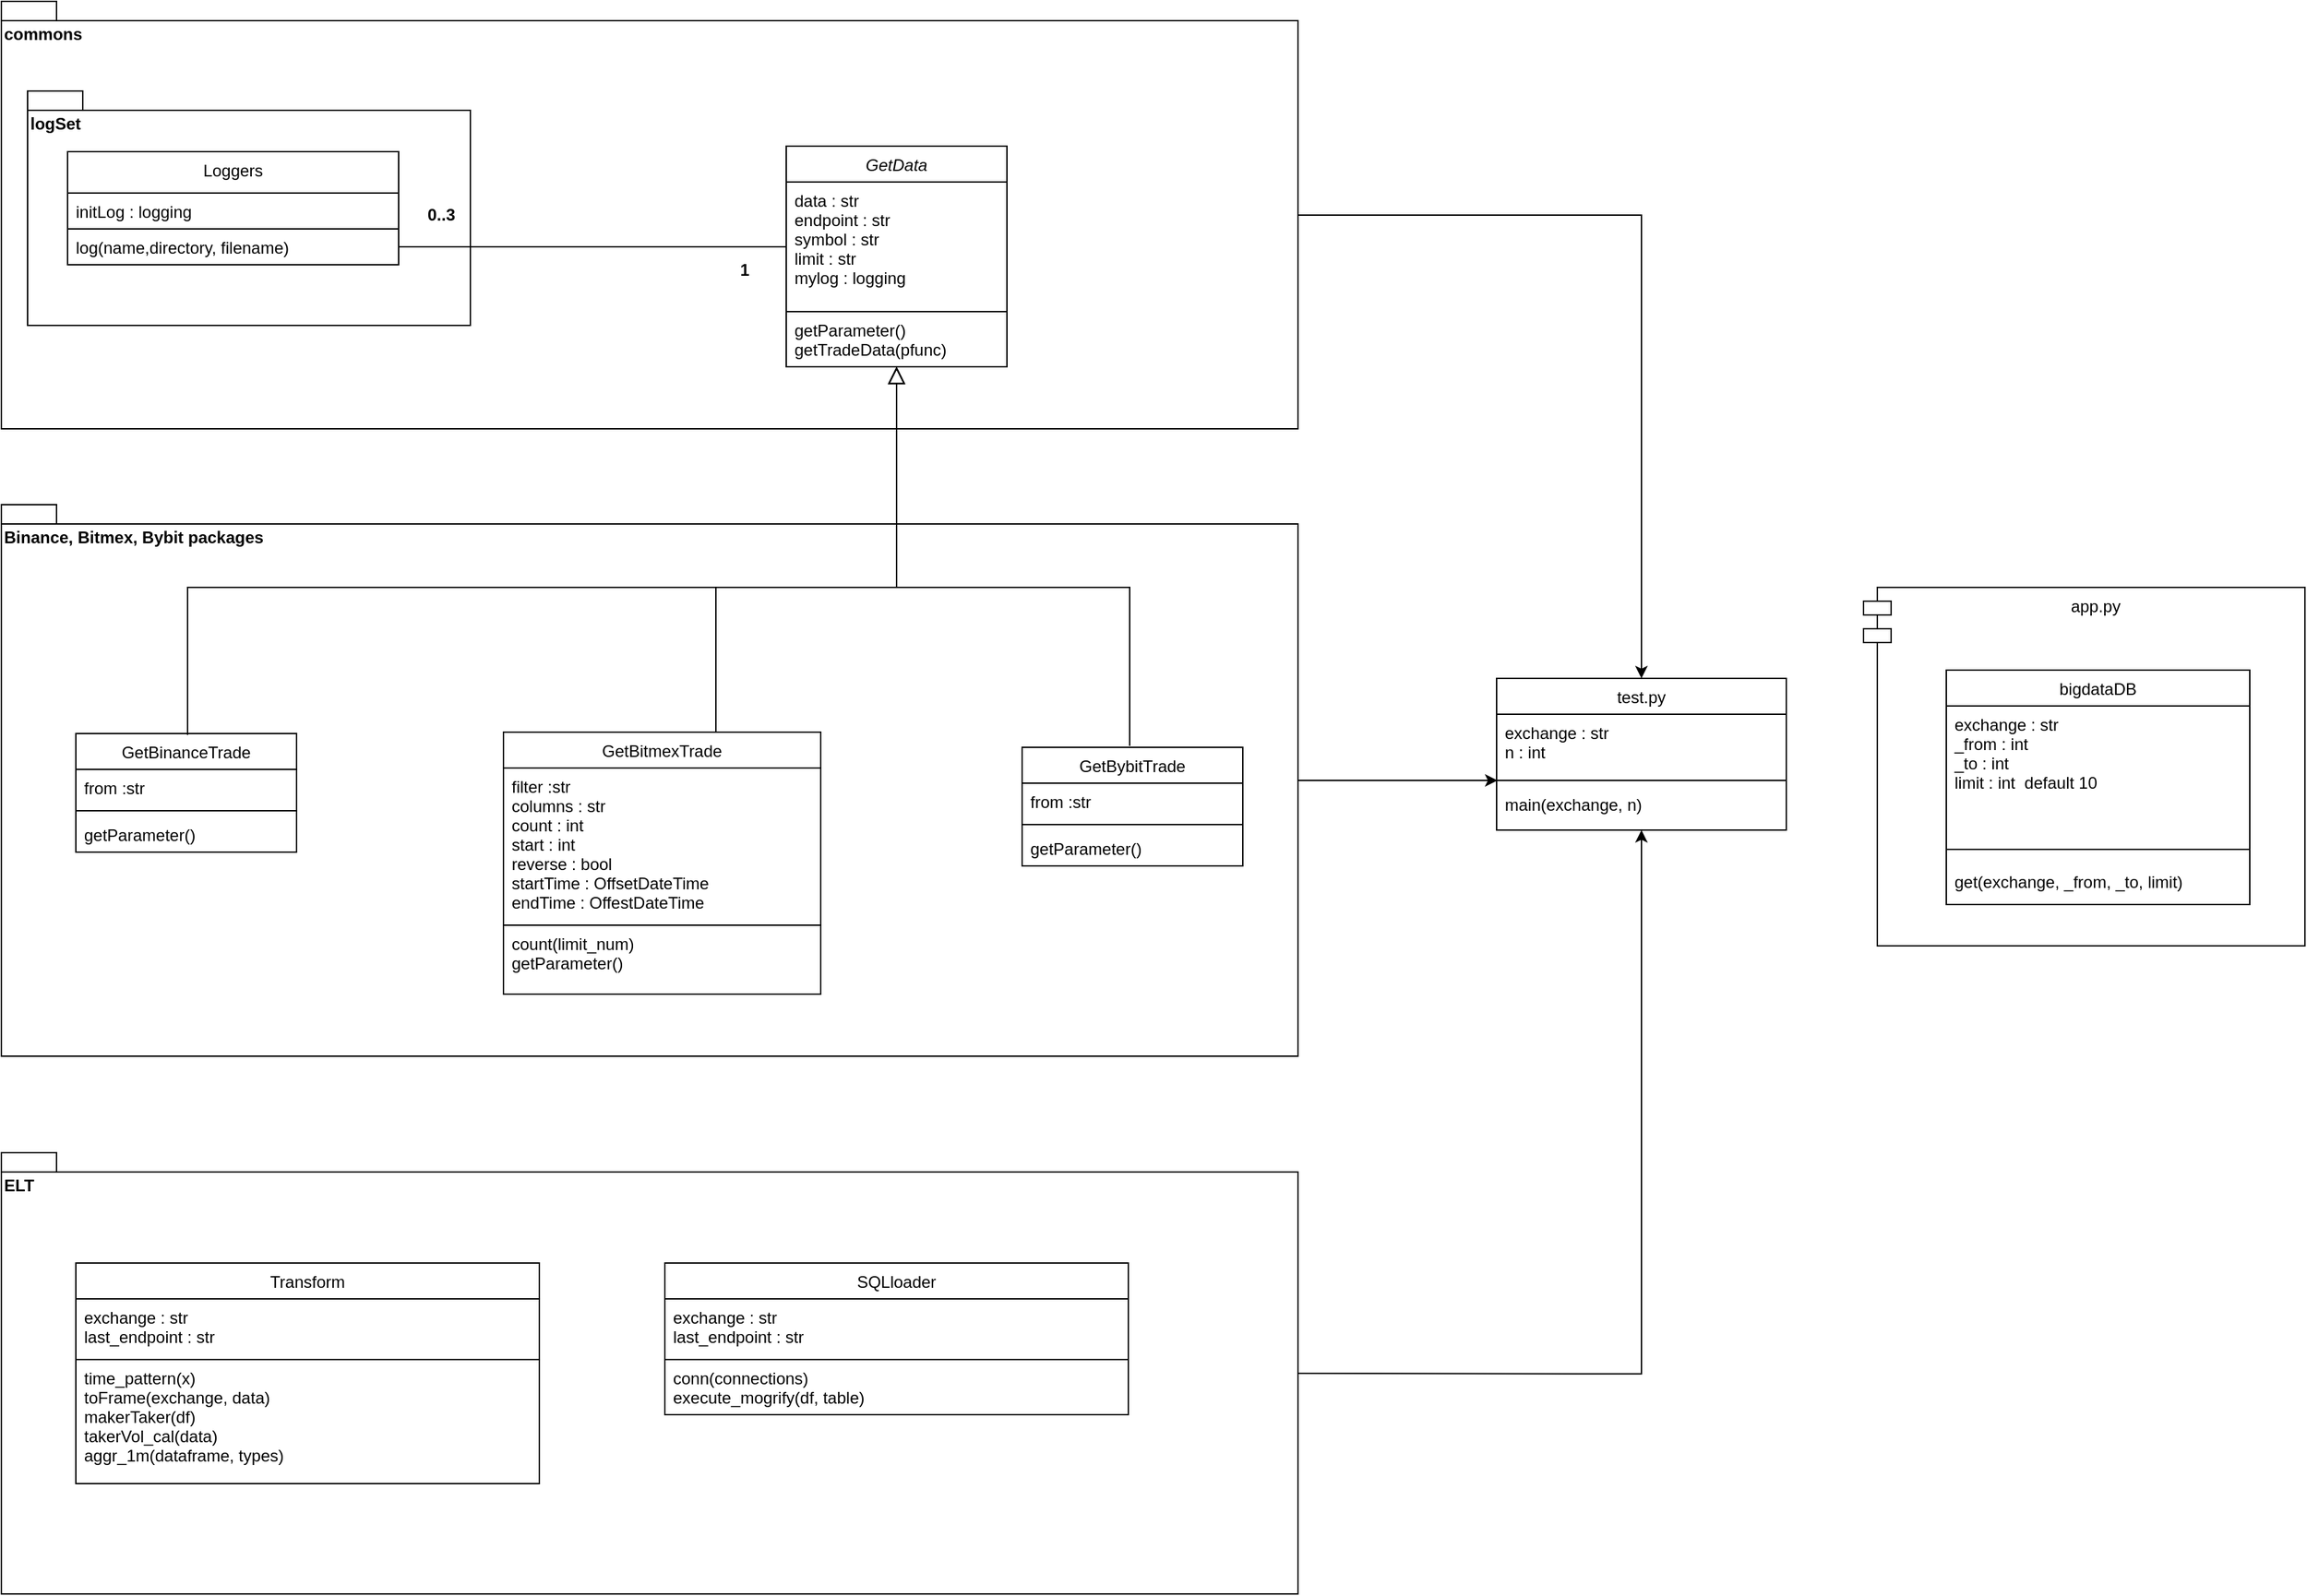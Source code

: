 <mxfile version="14.5.8" type="device"><diagram id="C5RBs43oDa-KdzZeNtuy" name="Page-1"><mxGraphModel dx="2370" dy="2492" grid="1" gridSize="10" guides="1" tooltips="1" connect="1" arrows="1" fold="1" page="1" pageScale="1" pageWidth="827" pageHeight="1169" math="0" shadow="0"><root><mxCell id="WIyWlLk6GJQsqaUBKTNV-0"/><mxCell id="WIyWlLk6GJQsqaUBKTNV-1" parent="WIyWlLk6GJQsqaUBKTNV-0"/><mxCell id="ciWo5TPKltfRcz-FAXr2-12" value="app.py " style="shape=module;align=left;spacingLeft=20;align=center;verticalAlign=top;" vertex="1" parent="WIyWlLk6GJQsqaUBKTNV-1"><mxGeometry x="1710" y="340" width="320" height="260" as="geometry"/></mxCell><mxCell id="ciWo5TPKltfRcz-FAXr2-13" style="edgeStyle=orthogonalEdgeStyle;rounded=0;orthogonalLoop=1;jettySize=auto;html=1;" edge="1" parent="WIyWlLk6GJQsqaUBKTNV-1" source="Xn27r79DmJnuXnyLHw5N-25" target="ciWo5TPKltfRcz-FAXr2-0"><mxGeometry relative="1" as="geometry"/></mxCell><mxCell id="Xn27r79DmJnuXnyLHw5N-25" value="commons" style="shape=folder;fontStyle=1;spacingTop=10;tabWidth=40;tabHeight=14;tabPosition=left;html=1;strokeColor=#000000;align=left;verticalAlign=top;" parent="WIyWlLk6GJQsqaUBKTNV-1" vertex="1"><mxGeometry x="360" y="-85" width="940" height="310" as="geometry"/></mxCell><mxCell id="Xn27r79DmJnuXnyLHw5N-30" value="logSet" style="shape=folder;fontStyle=1;spacingTop=10;tabWidth=40;tabHeight=14;tabPosition=left;html=1;strokeColor=#000000;align=left;verticalAlign=top;" parent="WIyWlLk6GJQsqaUBKTNV-1" vertex="1"><mxGeometry x="379" y="-20" width="321" height="170" as="geometry"/></mxCell><mxCell id="ciWo5TPKltfRcz-FAXr2-16" style="edgeStyle=orthogonalEdgeStyle;rounded=0;orthogonalLoop=1;jettySize=auto;html=1;entryX=0.003;entryY=0.5;entryDx=0;entryDy=0;entryPerimeter=0;" edge="1" parent="WIyWlLk6GJQsqaUBKTNV-1" source="Xn27r79DmJnuXnyLHw5N-24" target="ciWo5TPKltfRcz-FAXr2-2"><mxGeometry relative="1" as="geometry"/></mxCell><mxCell id="Xn27r79DmJnuXnyLHw5N-24" value="Binance, Bitmex, Bybit packages&amp;nbsp;&amp;nbsp;" style="shape=folder;fontStyle=1;spacingTop=10;tabWidth=40;tabHeight=14;tabPosition=left;html=1;strokeColor=#000000;align=left;verticalAlign=top;" parent="WIyWlLk6GJQsqaUBKTNV-1" vertex="1"><mxGeometry x="360" y="280" width="940" height="400" as="geometry"/></mxCell><mxCell id="zkfFHV4jXpPFQw0GAbJ--0" value="GetData" style="swimlane;fontStyle=2;align=center;verticalAlign=top;childLayout=stackLayout;horizontal=1;startSize=26;horizontalStack=0;resizeParent=1;resizeLast=0;collapsible=1;marginBottom=0;rounded=0;shadow=0;strokeWidth=1;" parent="WIyWlLk6GJQsqaUBKTNV-1" vertex="1"><mxGeometry x="929" y="20" width="160" height="160" as="geometry"><mxRectangle x="230" y="140" width="160" height="26" as="alternateBounds"/></mxGeometry></mxCell><mxCell id="zkfFHV4jXpPFQw0GAbJ--2" value="data : str&#10;endpoint : str&#10;symbol : str&#10;limit : str&#10;mylog : logging &#10;" style="text;align=left;verticalAlign=top;spacingLeft=4;spacingRight=4;overflow=hidden;rotatable=0;points=[[0,0.5],[1,0.5]];portConstraint=eastwest;rounded=0;shadow=0;html=0;strokeColor=#000000;" parent="zkfFHV4jXpPFQw0GAbJ--0" vertex="1"><mxGeometry y="26" width="160" height="94" as="geometry"/></mxCell><mxCell id="Xn27r79DmJnuXnyLHw5N-8" value="getParameter()&#10;getTradeData(pfunc)&#10; &#10;" style="text;align=left;verticalAlign=top;spacingLeft=4;spacingRight=4;overflow=hidden;rotatable=0;points=[[0,0.5],[1,0.5]];portConstraint=eastwest;rounded=0;shadow=0;html=0;strokeColor=#000000;" parent="zkfFHV4jXpPFQw0GAbJ--0" vertex="1"><mxGeometry y="120" width="160" height="40" as="geometry"/></mxCell><mxCell id="zkfFHV4jXpPFQw0GAbJ--6" value="GetBinanceTrade" style="swimlane;fontStyle=0;align=center;verticalAlign=top;childLayout=stackLayout;horizontal=1;startSize=26;horizontalStack=0;resizeParent=1;resizeLast=0;collapsible=1;marginBottom=0;rounded=0;shadow=0;strokeWidth=1;" parent="WIyWlLk6GJQsqaUBKTNV-1" vertex="1"><mxGeometry x="414" y="446" width="160" height="86" as="geometry"><mxRectangle x="130" y="380" width="160" height="26" as="alternateBounds"/></mxGeometry></mxCell><mxCell id="zkfFHV4jXpPFQw0GAbJ--7" value="from :str" style="text;align=left;verticalAlign=top;spacingLeft=4;spacingRight=4;overflow=hidden;rotatable=0;points=[[0,0.5],[1,0.5]];portConstraint=eastwest;" parent="zkfFHV4jXpPFQw0GAbJ--6" vertex="1"><mxGeometry y="26" width="160" height="26" as="geometry"/></mxCell><mxCell id="zkfFHV4jXpPFQw0GAbJ--9" value="" style="line;html=1;strokeWidth=1;align=left;verticalAlign=middle;spacingTop=-1;spacingLeft=3;spacingRight=3;rotatable=0;labelPosition=right;points=[];portConstraint=eastwest;" parent="zkfFHV4jXpPFQw0GAbJ--6" vertex="1"><mxGeometry y="52" width="160" height="8" as="geometry"/></mxCell><mxCell id="zkfFHV4jXpPFQw0GAbJ--11" value="getParameter()" style="text;align=left;verticalAlign=top;spacingLeft=4;spacingRight=4;overflow=hidden;rotatable=0;points=[[0,0.5],[1,0.5]];portConstraint=eastwest;" parent="zkfFHV4jXpPFQw0GAbJ--6" vertex="1"><mxGeometry y="60" width="160" height="26" as="geometry"/></mxCell><mxCell id="zkfFHV4jXpPFQw0GAbJ--12" value="" style="endArrow=block;endSize=10;endFill=0;shadow=0;strokeWidth=1;rounded=0;edgeStyle=elbowEdgeStyle;elbow=vertical;exitX=0.5;exitY=0;exitDx=0;exitDy=0;" parent="WIyWlLk6GJQsqaUBKTNV-1" target="Xn27r79DmJnuXnyLHw5N-8" edge="1"><mxGeometry width="160" relative="1" as="geometry"><mxPoint x="495" y="447" as="sourcePoint"/><mxPoint x="969" y="190" as="targetPoint"/><Array as="points"><mxPoint x="910" y="340"/><mxPoint x="681" y="321"/></Array></mxGeometry></mxCell><mxCell id="Xn27r79DmJnuXnyLHw5N-1" value="Loggers" style="swimlane;fontStyle=0;align=center;verticalAlign=top;childLayout=stackLayout;horizontal=1;startSize=30;horizontalStack=0;resizeParent=1;resizeLast=0;collapsible=1;marginBottom=0;rounded=0;shadow=0;strokeWidth=1;" parent="WIyWlLk6GJQsqaUBKTNV-1" vertex="1"><mxGeometry x="408" y="24" width="240" height="82" as="geometry"><mxRectangle x="340" y="380" width="170" height="26" as="alternateBounds"/></mxGeometry></mxCell><mxCell id="Xn27r79DmJnuXnyLHw5N-6" value="" style="group" parent="Xn27r79DmJnuXnyLHw5N-1" vertex="1" connectable="0"><mxGeometry y="30" width="240" height="52" as="geometry"/></mxCell><mxCell id="Xn27r79DmJnuXnyLHw5N-4" value="log(name,directory, filename)" style="text;align=left;verticalAlign=top;spacingLeft=4;spacingRight=4;overflow=hidden;rotatable=0;points=[[0,0.5],[1,0.5]];portConstraint=eastwest;strokeColor=#000000;" parent="Xn27r79DmJnuXnyLHw5N-6" vertex="1"><mxGeometry y="26" width="240" height="26" as="geometry"/></mxCell><mxCell id="Xn27r79DmJnuXnyLHw5N-2" value="initLog : logging" style="text;align=left;verticalAlign=top;spacingLeft=4;spacingRight=4;overflow=hidden;rotatable=0;points=[[0,0.5],[1,0.5]];portConstraint=eastwest;strokeColor=#000000;" parent="Xn27r79DmJnuXnyLHw5N-6" vertex="1"><mxGeometry width="240" height="26" as="geometry"/></mxCell><mxCell id="Xn27r79DmJnuXnyLHw5N-14" style="edgeStyle=orthogonalEdgeStyle;rounded=0;orthogonalLoop=1;jettySize=auto;html=1;endArrow=block;endFill=0;endSize=10;exitX=0.5;exitY=0;exitDx=0;exitDy=0;" parent="WIyWlLk6GJQsqaUBKTNV-1" edge="1"><mxGeometry relative="1" as="geometry"><mxPoint x="1009" y="180" as="targetPoint"/><mxPoint x="878" y="446" as="sourcePoint"/><Array as="points"><mxPoint x="878" y="340"/><mxPoint x="1009" y="340"/></Array></mxGeometry></mxCell><mxCell id="Xn27r79DmJnuXnyLHw5N-9" value="GetBitmexTrade" style="swimlane;fontStyle=0;align=center;verticalAlign=top;childLayout=stackLayout;horizontal=1;startSize=26;horizontalStack=0;resizeParent=1;resizeLast=0;collapsible=1;marginBottom=0;rounded=0;shadow=0;strokeWidth=1;" parent="WIyWlLk6GJQsqaUBKTNV-1" vertex="1"><mxGeometry x="724" y="445" width="230" height="190" as="geometry"><mxRectangle x="130" y="380" width="160" height="26" as="alternateBounds"/></mxGeometry></mxCell><mxCell id="Xn27r79DmJnuXnyLHw5N-10" value="filter :str&#10;columns : str&#10;count : int&#10;start : int&#10;reverse : bool&#10;startTime : OffsetDateTime&#10;endTime : OffestDateTime&#10;" style="text;align=left;verticalAlign=top;spacingLeft=4;spacingRight=4;overflow=hidden;rotatable=0;points=[[0,0.5],[1,0.5]];portConstraint=eastwest;strokeColor=#000000;" parent="Xn27r79DmJnuXnyLHw5N-9" vertex="1"><mxGeometry y="26" width="230" height="114" as="geometry"/></mxCell><mxCell id="Xn27r79DmJnuXnyLHw5N-13" value="count(limit_num)&#10;getParameter()&#10;" style="text;align=left;verticalAlign=top;spacingLeft=4;spacingRight=4;overflow=hidden;rotatable=0;points=[[0,0.5],[1,0.5]];portConstraint=eastwest;strokeColor=#000000;" parent="Xn27r79DmJnuXnyLHw5N-9" vertex="1"><mxGeometry y="140" width="230" height="50" as="geometry"/></mxCell><mxCell id="Xn27r79DmJnuXnyLHw5N-19" style="edgeStyle=orthogonalEdgeStyle;rounded=0;orthogonalLoop=1;jettySize=auto;html=1;endArrow=block;endFill=0;endSize=10;exitX=0.5;exitY=0;exitDx=0;exitDy=0;" parent="WIyWlLk6GJQsqaUBKTNV-1" edge="1"><mxGeometry relative="1" as="geometry"><mxPoint x="1009" y="180" as="targetPoint"/><mxPoint x="1178" y="455" as="sourcePoint"/><Array as="points"><mxPoint x="1178" y="340"/><mxPoint x="1009" y="340"/></Array></mxGeometry></mxCell><mxCell id="Xn27r79DmJnuXnyLHw5N-15" value="GetBybitTrade" style="swimlane;fontStyle=0;align=center;verticalAlign=top;childLayout=stackLayout;horizontal=1;startSize=26;horizontalStack=0;resizeParent=1;resizeLast=0;collapsible=1;marginBottom=0;rounded=0;shadow=0;strokeWidth=1;" parent="WIyWlLk6GJQsqaUBKTNV-1" vertex="1"><mxGeometry x="1100" y="456" width="160" height="86" as="geometry"><mxRectangle x="130" y="380" width="160" height="26" as="alternateBounds"/></mxGeometry></mxCell><mxCell id="Xn27r79DmJnuXnyLHw5N-16" value="from :str" style="text;align=left;verticalAlign=top;spacingLeft=4;spacingRight=4;overflow=hidden;rotatable=0;points=[[0,0.5],[1,0.5]];portConstraint=eastwest;" parent="Xn27r79DmJnuXnyLHw5N-15" vertex="1"><mxGeometry y="26" width="160" height="26" as="geometry"/></mxCell><mxCell id="Xn27r79DmJnuXnyLHw5N-17" value="" style="line;html=1;strokeWidth=1;align=left;verticalAlign=middle;spacingTop=-1;spacingLeft=3;spacingRight=3;rotatable=0;labelPosition=right;points=[];portConstraint=eastwest;" parent="Xn27r79DmJnuXnyLHw5N-15" vertex="1"><mxGeometry y="52" width="160" height="8" as="geometry"/></mxCell><mxCell id="Xn27r79DmJnuXnyLHw5N-18" value="getParameter()" style="text;align=left;verticalAlign=top;spacingLeft=4;spacingRight=4;overflow=hidden;rotatable=0;points=[[0,0.5],[1,0.5]];portConstraint=eastwest;" parent="Xn27r79DmJnuXnyLHw5N-15" vertex="1"><mxGeometry y="60" width="160" height="26" as="geometry"/></mxCell><mxCell id="Xn27r79DmJnuXnyLHw5N-26" value="&lt;b&gt;0..3&lt;/b&gt;" style="text;html=1;strokeColor=none;fillColor=none;align=center;verticalAlign=middle;whiteSpace=wrap;rounded=0;" parent="WIyWlLk6GJQsqaUBKTNV-1" vertex="1"><mxGeometry x="659" y="60" width="40" height="20" as="geometry"/></mxCell><mxCell id="Xn27r79DmJnuXnyLHw5N-27" value="&lt;b&gt;1&lt;/b&gt;" style="text;html=1;strokeColor=none;fillColor=none;align=center;verticalAlign=middle;whiteSpace=wrap;rounded=0;" parent="WIyWlLk6GJQsqaUBKTNV-1" vertex="1"><mxGeometry x="879" y="100" width="40" height="20" as="geometry"/></mxCell><mxCell id="Xn27r79DmJnuXnyLHw5N-29" style="edgeStyle=orthogonalEdgeStyle;rounded=0;orthogonalLoop=1;jettySize=auto;html=1;entryX=1;entryY=0.5;entryDx=0;entryDy=0;endArrow=none;endFill=0;endSize=10;" parent="WIyWlLk6GJQsqaUBKTNV-1" source="zkfFHV4jXpPFQw0GAbJ--2" target="Xn27r79DmJnuXnyLHw5N-4" edge="1"><mxGeometry relative="1" as="geometry"><Array as="points"><mxPoint x="699" y="93"/><mxPoint x="699" y="93"/></Array></mxGeometry></mxCell><mxCell id="ciWo5TPKltfRcz-FAXr2-15" style="edgeStyle=orthogonalEdgeStyle;rounded=0;orthogonalLoop=1;jettySize=auto;html=1;entryX=0.5;entryY=1;entryDx=0;entryDy=0;" edge="1" parent="WIyWlLk6GJQsqaUBKTNV-1" target="ciWo5TPKltfRcz-FAXr2-0"><mxGeometry relative="1" as="geometry"><mxPoint x="1553" y="520" as="targetPoint"/><mxPoint x="1293.0" y="909.941" as="sourcePoint"/></mxGeometry></mxCell><mxCell id="Xn27r79DmJnuXnyLHw5N-31" value="ELT&lt;br&gt;" style="shape=folder;fontStyle=1;spacingTop=10;tabWidth=40;tabHeight=14;tabPosition=left;html=1;strokeColor=#000000;align=left;verticalAlign=top;" parent="WIyWlLk6GJQsqaUBKTNV-1" vertex="1"><mxGeometry x="360" y="750" width="940" height="320" as="geometry"/></mxCell><mxCell id="Xn27r79DmJnuXnyLHw5N-33" value="Transform" style="swimlane;fontStyle=0;align=center;verticalAlign=top;childLayout=stackLayout;horizontal=1;startSize=26;horizontalStack=0;resizeParent=1;resizeLast=0;collapsible=1;marginBottom=0;rounded=0;shadow=0;strokeWidth=1;" parent="WIyWlLk6GJQsqaUBKTNV-1" vertex="1"><mxGeometry x="414" y="830" width="336" height="160" as="geometry"><mxRectangle x="130" y="380" width="160" height="26" as="alternateBounds"/></mxGeometry></mxCell><mxCell id="Xn27r79DmJnuXnyLHw5N-34" value="exchange : str&#10;last_endpoint : str" style="text;align=left;verticalAlign=top;spacingLeft=4;spacingRight=4;overflow=hidden;rotatable=0;points=[[0,0.5],[1,0.5]];portConstraint=eastwest;strokeColor=#000000;" parent="Xn27r79DmJnuXnyLHw5N-33" vertex="1"><mxGeometry y="26" width="336" height="44" as="geometry"/></mxCell><mxCell id="Xn27r79DmJnuXnyLHw5N-37" value="time_pattern(x)&#10;toFrame(exchange, data)&#10;makerTaker(df)&#10;takerVol_cal(data)&#10;aggr_1m(dataframe, types)" style="text;align=left;verticalAlign=top;spacingLeft=4;spacingRight=4;overflow=hidden;rotatable=0;points=[[0,0.5],[1,0.5]];portConstraint=eastwest;strokeColor=#000000;" parent="Xn27r79DmJnuXnyLHw5N-33" vertex="1"><mxGeometry y="70" width="336" height="90" as="geometry"/></mxCell><mxCell id="Xn27r79DmJnuXnyLHw5N-38" value="SQLloader" style="swimlane;fontStyle=0;align=center;verticalAlign=top;childLayout=stackLayout;horizontal=1;startSize=26;horizontalStack=0;resizeParent=1;resizeLast=0;collapsible=1;marginBottom=0;rounded=0;shadow=0;strokeWidth=1;" parent="WIyWlLk6GJQsqaUBKTNV-1" vertex="1"><mxGeometry x="841" y="830" width="336" height="110" as="geometry"><mxRectangle x="130" y="380" width="160" height="26" as="alternateBounds"/></mxGeometry></mxCell><mxCell id="Xn27r79DmJnuXnyLHw5N-39" value="exchange : str&#10;last_endpoint : str" style="text;align=left;verticalAlign=top;spacingLeft=4;spacingRight=4;overflow=hidden;rotatable=0;points=[[0,0.5],[1,0.5]];portConstraint=eastwest;strokeColor=#000000;" parent="Xn27r79DmJnuXnyLHw5N-38" vertex="1"><mxGeometry y="26" width="336" height="44" as="geometry"/></mxCell><mxCell id="Xn27r79DmJnuXnyLHw5N-40" value="conn(connections)&#10;execute_mogrify(df, table)&#10;" style="text;align=left;verticalAlign=top;spacingLeft=4;spacingRight=4;overflow=hidden;rotatable=0;points=[[0,0.5],[1,0.5]];portConstraint=eastwest;strokeColor=#000000;" parent="Xn27r79DmJnuXnyLHw5N-38" vertex="1"><mxGeometry y="70" width="336" height="40" as="geometry"/></mxCell><mxCell id="ciWo5TPKltfRcz-FAXr2-0" value="test.py" style="swimlane;fontStyle=0;align=center;verticalAlign=top;childLayout=stackLayout;horizontal=1;startSize=26;horizontalStack=0;resizeParent=1;resizeLast=0;collapsible=1;marginBottom=0;rounded=0;shadow=0;strokeWidth=1;" vertex="1" parent="WIyWlLk6GJQsqaUBKTNV-1"><mxGeometry x="1444" y="406" width="210" height="110" as="geometry"><mxRectangle x="130" y="380" width="160" height="26" as="alternateBounds"/></mxGeometry></mxCell><mxCell id="ciWo5TPKltfRcz-FAXr2-1" value="exchange : str&#10;n : int" style="text;align=left;verticalAlign=top;spacingLeft=4;spacingRight=4;overflow=hidden;rotatable=0;points=[[0,0.5],[1,0.5]];portConstraint=eastwest;" vertex="1" parent="ciWo5TPKltfRcz-FAXr2-0"><mxGeometry y="26" width="210" height="44" as="geometry"/></mxCell><mxCell id="ciWo5TPKltfRcz-FAXr2-2" value="" style="line;html=1;strokeWidth=1;align=left;verticalAlign=middle;spacingTop=-1;spacingLeft=3;spacingRight=3;rotatable=0;labelPosition=right;points=[];portConstraint=eastwest;" vertex="1" parent="ciWo5TPKltfRcz-FAXr2-0"><mxGeometry y="70" width="210" height="8" as="geometry"/></mxCell><mxCell id="ciWo5TPKltfRcz-FAXr2-3" value="main(exchange, n)" style="text;align=left;verticalAlign=top;spacingLeft=4;spacingRight=4;overflow=hidden;rotatable=0;points=[[0,0.5],[1,0.5]];portConstraint=eastwest;" vertex="1" parent="ciWo5TPKltfRcz-FAXr2-0"><mxGeometry y="78" width="210" height="26" as="geometry"/></mxCell><mxCell id="ciWo5TPKltfRcz-FAXr2-4" value="bigdataDB" style="swimlane;fontStyle=0;align=center;verticalAlign=top;childLayout=stackLayout;horizontal=1;startSize=26;horizontalStack=0;resizeParent=1;resizeLast=0;collapsible=1;marginBottom=0;rounded=0;shadow=0;strokeWidth=1;" vertex="1" parent="WIyWlLk6GJQsqaUBKTNV-1"><mxGeometry x="1770" y="400" width="220" height="170" as="geometry"><mxRectangle x="130" y="380" width="160" height="26" as="alternateBounds"/></mxGeometry></mxCell><mxCell id="ciWo5TPKltfRcz-FAXr2-5" value="exchange : str&#10;_from : int &#10;_to : int&#10;limit : int  default 10" style="text;align=left;verticalAlign=top;spacingLeft=4;spacingRight=4;overflow=hidden;rotatable=0;points=[[0,0.5],[1,0.5]];portConstraint=eastwest;" vertex="1" parent="ciWo5TPKltfRcz-FAXr2-4"><mxGeometry y="26" width="220" height="94" as="geometry"/></mxCell><mxCell id="ciWo5TPKltfRcz-FAXr2-6" value="" style="line;html=1;strokeWidth=1;align=left;verticalAlign=middle;spacingTop=-1;spacingLeft=3;spacingRight=3;rotatable=0;labelPosition=right;points=[];portConstraint=eastwest;" vertex="1" parent="ciWo5TPKltfRcz-FAXr2-4"><mxGeometry y="120" width="220" height="20" as="geometry"/></mxCell><mxCell id="ciWo5TPKltfRcz-FAXr2-7" value="get(exchange, _from, _to, limit)" style="text;align=left;verticalAlign=top;spacingLeft=4;spacingRight=4;overflow=hidden;rotatable=0;points=[[0,0.5],[1,0.5]];portConstraint=eastwest;" vertex="1" parent="ciWo5TPKltfRcz-FAXr2-4"><mxGeometry y="140" width="220" height="30" as="geometry"/></mxCell></root></mxGraphModel></diagram></mxfile>
